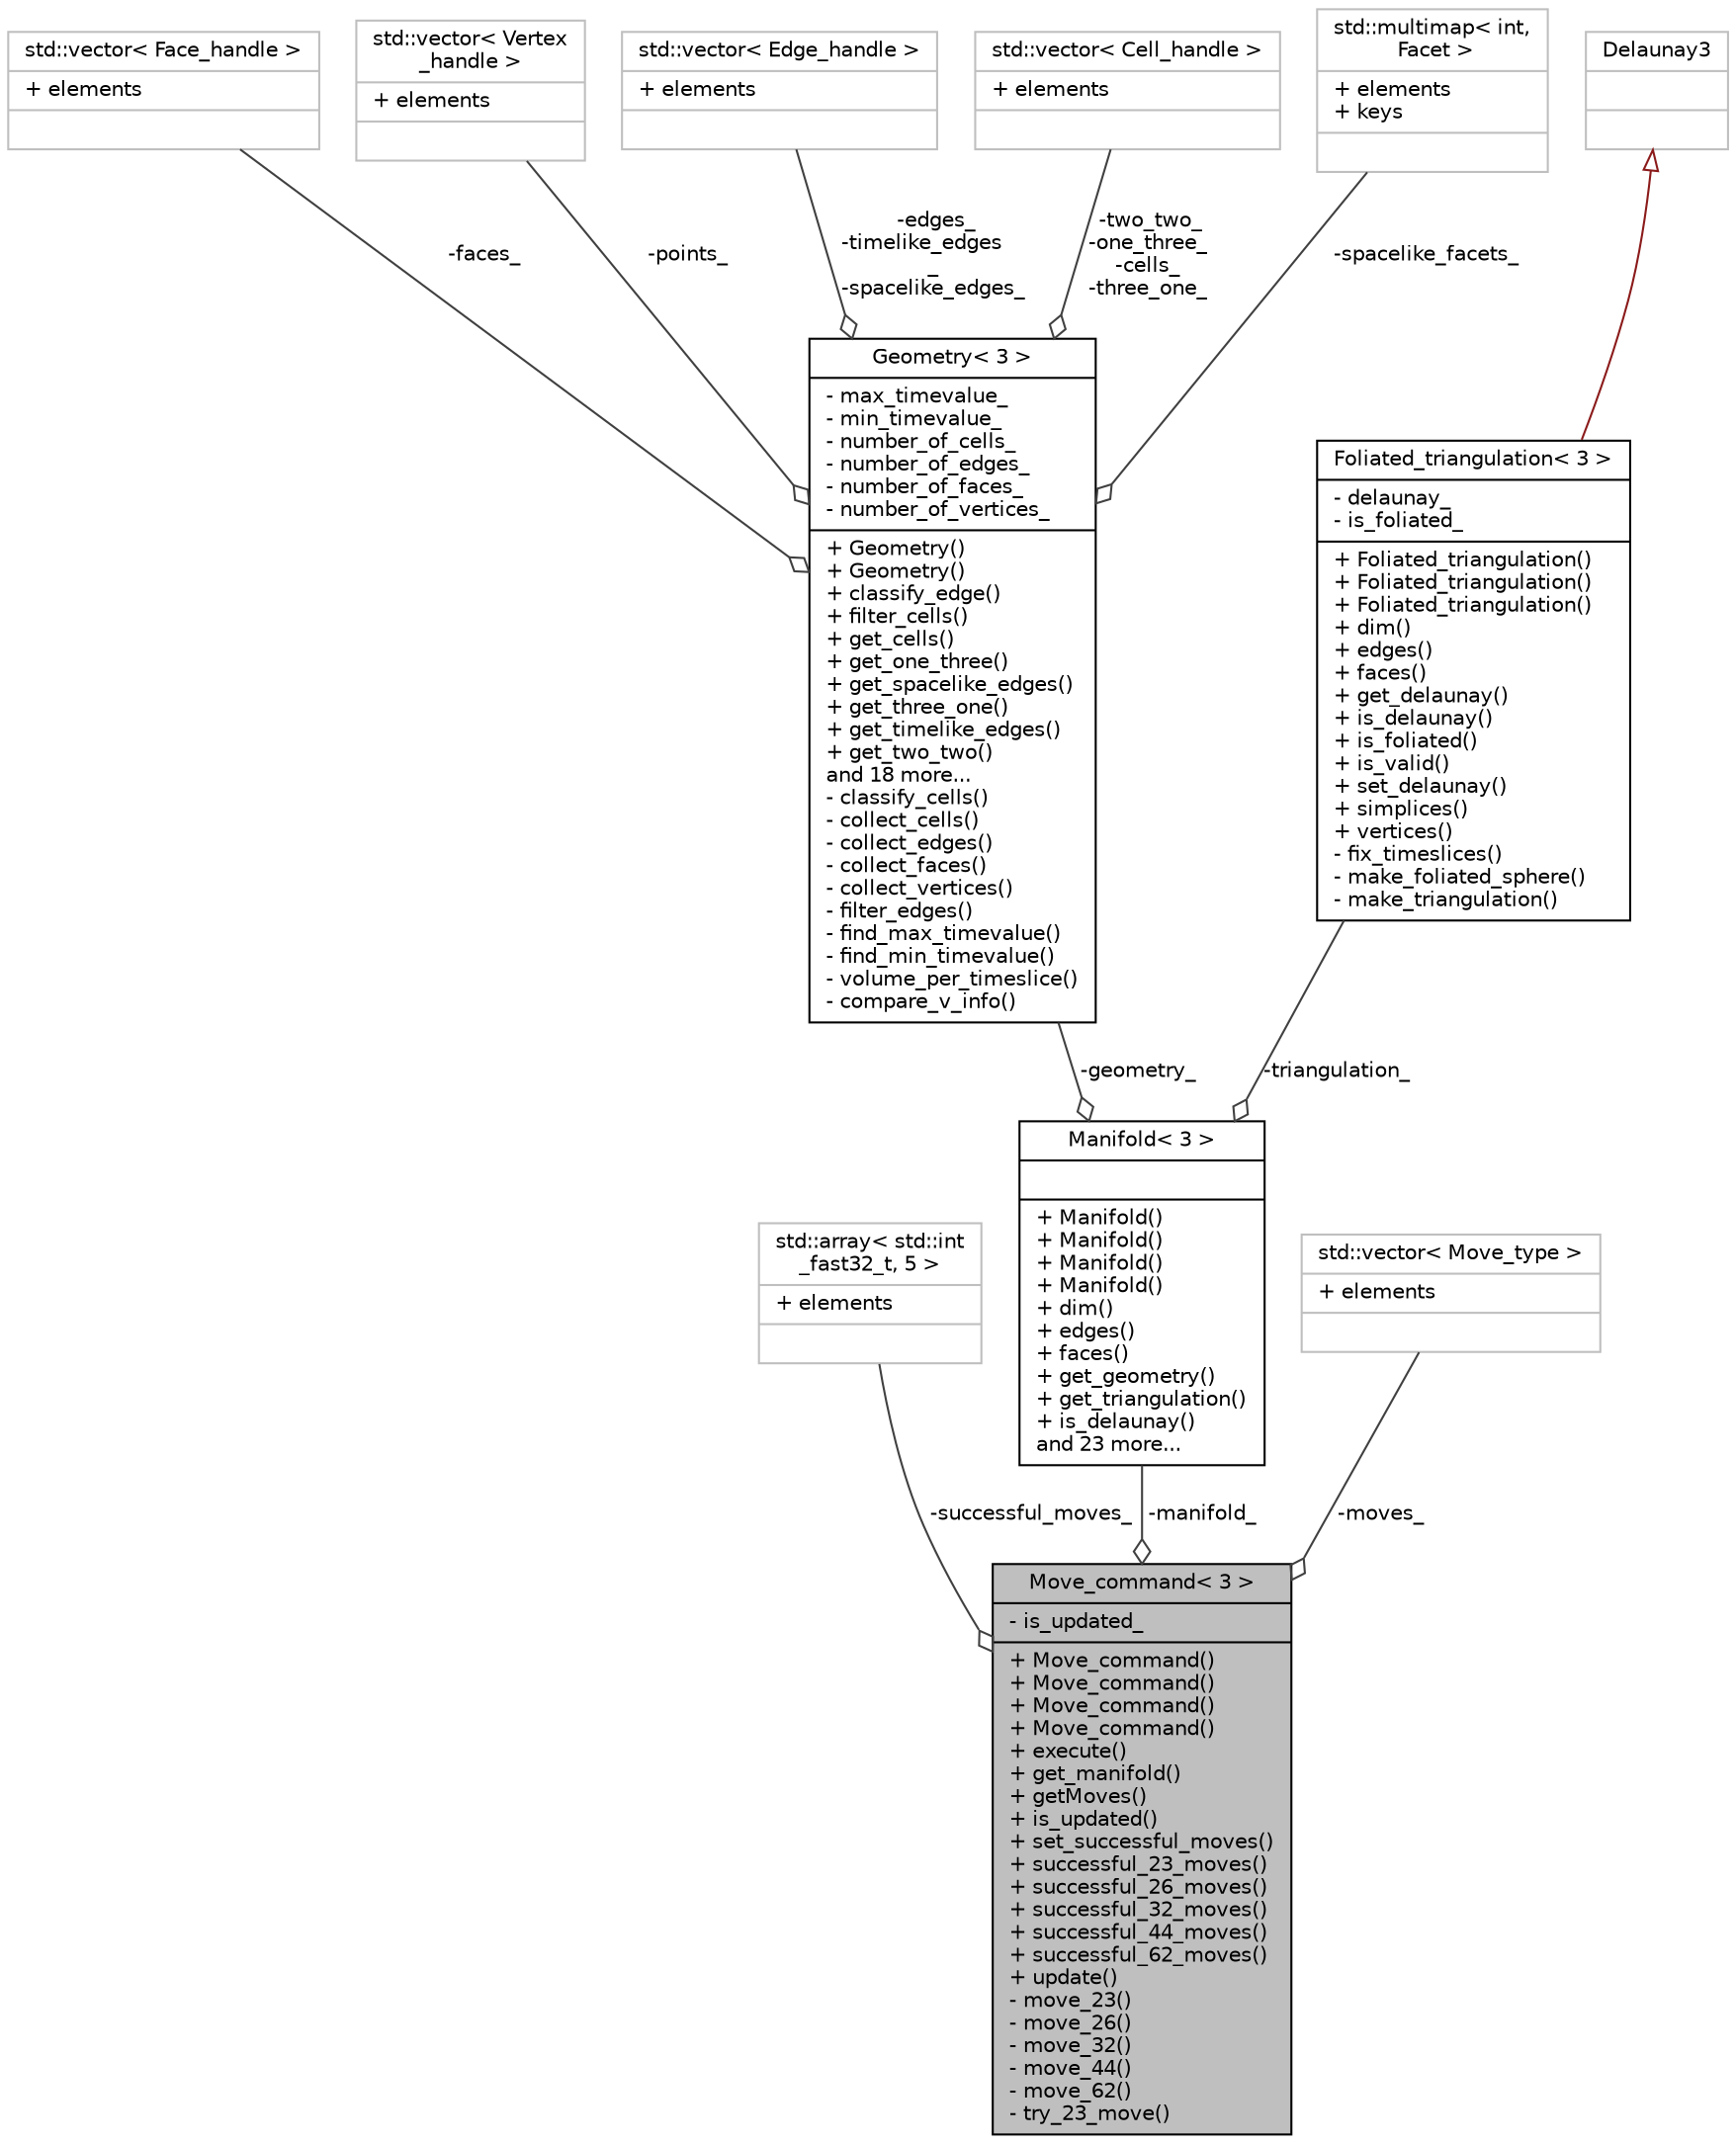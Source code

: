 digraph "Move_command&lt; 3 &gt;"
{
 // LATEX_PDF_SIZE
  edge [fontname="Helvetica",fontsize="10",labelfontname="Helvetica",labelfontsize="10"];
  node [fontname="Helvetica",fontsize="10",shape=record];
  Node1 [label="{Move_command\< 3 \>\n|- is_updated_\l|+ Move_command()\l+ Move_command()\l+ Move_command()\l+ Move_command()\l+ execute()\l+ get_manifold()\l+ getMoves()\l+ is_updated()\l+ set_successful_moves()\l+ successful_23_moves()\l+ successful_26_moves()\l+ successful_32_moves()\l+ successful_44_moves()\l+ successful_62_moves()\l+ update()\l- move_23()\l- move_26()\l- move_32()\l- move_44()\l- move_62()\l- try_23_move()\l}",height=0.2,width=0.4,color="black", fillcolor="grey75", style="filled", fontcolor="black",tooltip=" "];
  Node2 -> Node1 [color="grey25",fontsize="10",style="solid",label=" -successful_moves_" ,arrowhead="odiamond",fontname="Helvetica"];
  Node2 [label="{std::array\< std::int\l_fast32_t, 5 \>\n|+ elements\l|}",height=0.2,width=0.4,color="grey75", fillcolor="white", style="filled",tooltip=" "];
  Node3 -> Node1 [color="grey25",fontsize="10",style="solid",label=" -manifold_" ,arrowhead="odiamond",fontname="Helvetica"];
  Node3 [label="{Manifold\< 3 \>\n||+ Manifold()\l+ Manifold()\l+ Manifold()\l+ Manifold()\l+ dim()\l+ edges()\l+ faces()\l+ get_geometry()\l+ get_triangulation()\l+ is_delaunay()\land 23 more...\l}",height=0.2,width=0.4,color="black", fillcolor="white", style="filled",URL="$class_manifold_3_013_01_4.html",tooltip="3D Manifold"];
  Node4 -> Node3 [color="grey25",fontsize="10",style="solid",label=" -geometry_" ,arrowhead="odiamond",fontname="Helvetica"];
  Node4 [label="{Geometry\< 3 \>\n|- max_timevalue_\l- min_timevalue_\l- number_of_cells_\l- number_of_edges_\l- number_of_faces_\l- number_of_vertices_\l|+ Geometry()\l+ Geometry()\l+ classify_edge()\l+ filter_cells()\l+ get_cells()\l+ get_one_three()\l+ get_spacelike_edges()\l+ get_three_one()\l+ get_timelike_edges()\l+ get_two_two()\land 18 more...\l- classify_cells()\l- collect_cells()\l- collect_edges()\l- collect_faces()\l- collect_vertices()\l- filter_edges()\l- find_max_timevalue()\l- find_min_timevalue()\l- volume_per_timeslice()\l- compare_v_info()\l}",height=0.2,width=0.4,color="black", fillcolor="white", style="filled",URL="$class_geometry_3_013_01_4.html",tooltip="3D Geometry"];
  Node5 -> Node4 [color="grey25",fontsize="10",style="solid",label=" -faces_" ,arrowhead="odiamond",fontname="Helvetica"];
  Node5 [label="{std::vector\< Face_handle \>\n|+ elements\l|}",height=0.2,width=0.4,color="grey75", fillcolor="white", style="filled",tooltip=" "];
  Node6 -> Node4 [color="grey25",fontsize="10",style="solid",label=" -points_" ,arrowhead="odiamond",fontname="Helvetica"];
  Node6 [label="{std::vector\< Vertex\l_handle \>\n|+ elements\l|}",height=0.2,width=0.4,color="grey75", fillcolor="white", style="filled",tooltip=" "];
  Node7 -> Node4 [color="grey25",fontsize="10",style="solid",label=" -edges_\n-timelike_edges\l_\n-spacelike_edges_" ,arrowhead="odiamond",fontname="Helvetica"];
  Node7 [label="{std::vector\< Edge_handle \>\n|+ elements\l|}",height=0.2,width=0.4,color="grey75", fillcolor="white", style="filled",tooltip=" "];
  Node8 -> Node4 [color="grey25",fontsize="10",style="solid",label=" -two_two_\n-one_three_\n-cells_\n-three_one_" ,arrowhead="odiamond",fontname="Helvetica"];
  Node8 [label="{std::vector\< Cell_handle \>\n|+ elements\l|}",height=0.2,width=0.4,color="grey75", fillcolor="white", style="filled",tooltip=" "];
  Node9 -> Node4 [color="grey25",fontsize="10",style="solid",label=" -spacelike_facets_" ,arrowhead="odiamond",fontname="Helvetica"];
  Node9 [label="{std::multimap\< int,\l Facet \>\n|+ elements\l+ keys\l|}",height=0.2,width=0.4,color="grey75", fillcolor="white", style="filled",tooltip=" "];
  Node10 -> Node3 [color="grey25",fontsize="10",style="solid",label=" -triangulation_" ,arrowhead="odiamond",fontname="Helvetica"];
  Node10 [label="{Foliated_triangulation\< 3 \>\n|- delaunay_\l- is_foliated_\l|+ Foliated_triangulation()\l+ Foliated_triangulation()\l+ Foliated_triangulation()\l+ dim()\l+ edges()\l+ faces()\l+ get_delaunay()\l+ is_delaunay()\l+ is_foliated()\l+ is_valid()\l+ set_delaunay()\l+ simplices()\l+ vertices()\l- fix_timeslices()\l- make_foliated_sphere()\l- make_triangulation()\l}",height=0.2,width=0.4,color="black", fillcolor="white", style="filled",URL="$class_foliated__triangulation_3_013_01_4.html",tooltip="3D Triangulation"];
  Node11 -> Node10 [dir="back",color="firebrick4",fontsize="10",style="solid",arrowtail="onormal",fontname="Helvetica"];
  Node11 [label="{Delaunay3\n||}",height=0.2,width=0.4,color="grey75", fillcolor="white", style="filled",tooltip=" "];
  Node12 -> Node1 [color="grey25",fontsize="10",style="solid",label=" -moves_" ,arrowhead="odiamond",fontname="Helvetica"];
  Node12 [label="{std::vector\< Move_type \>\n|+ elements\l|}",height=0.2,width=0.4,color="grey75", fillcolor="white", style="filled",tooltip=" "];
}
